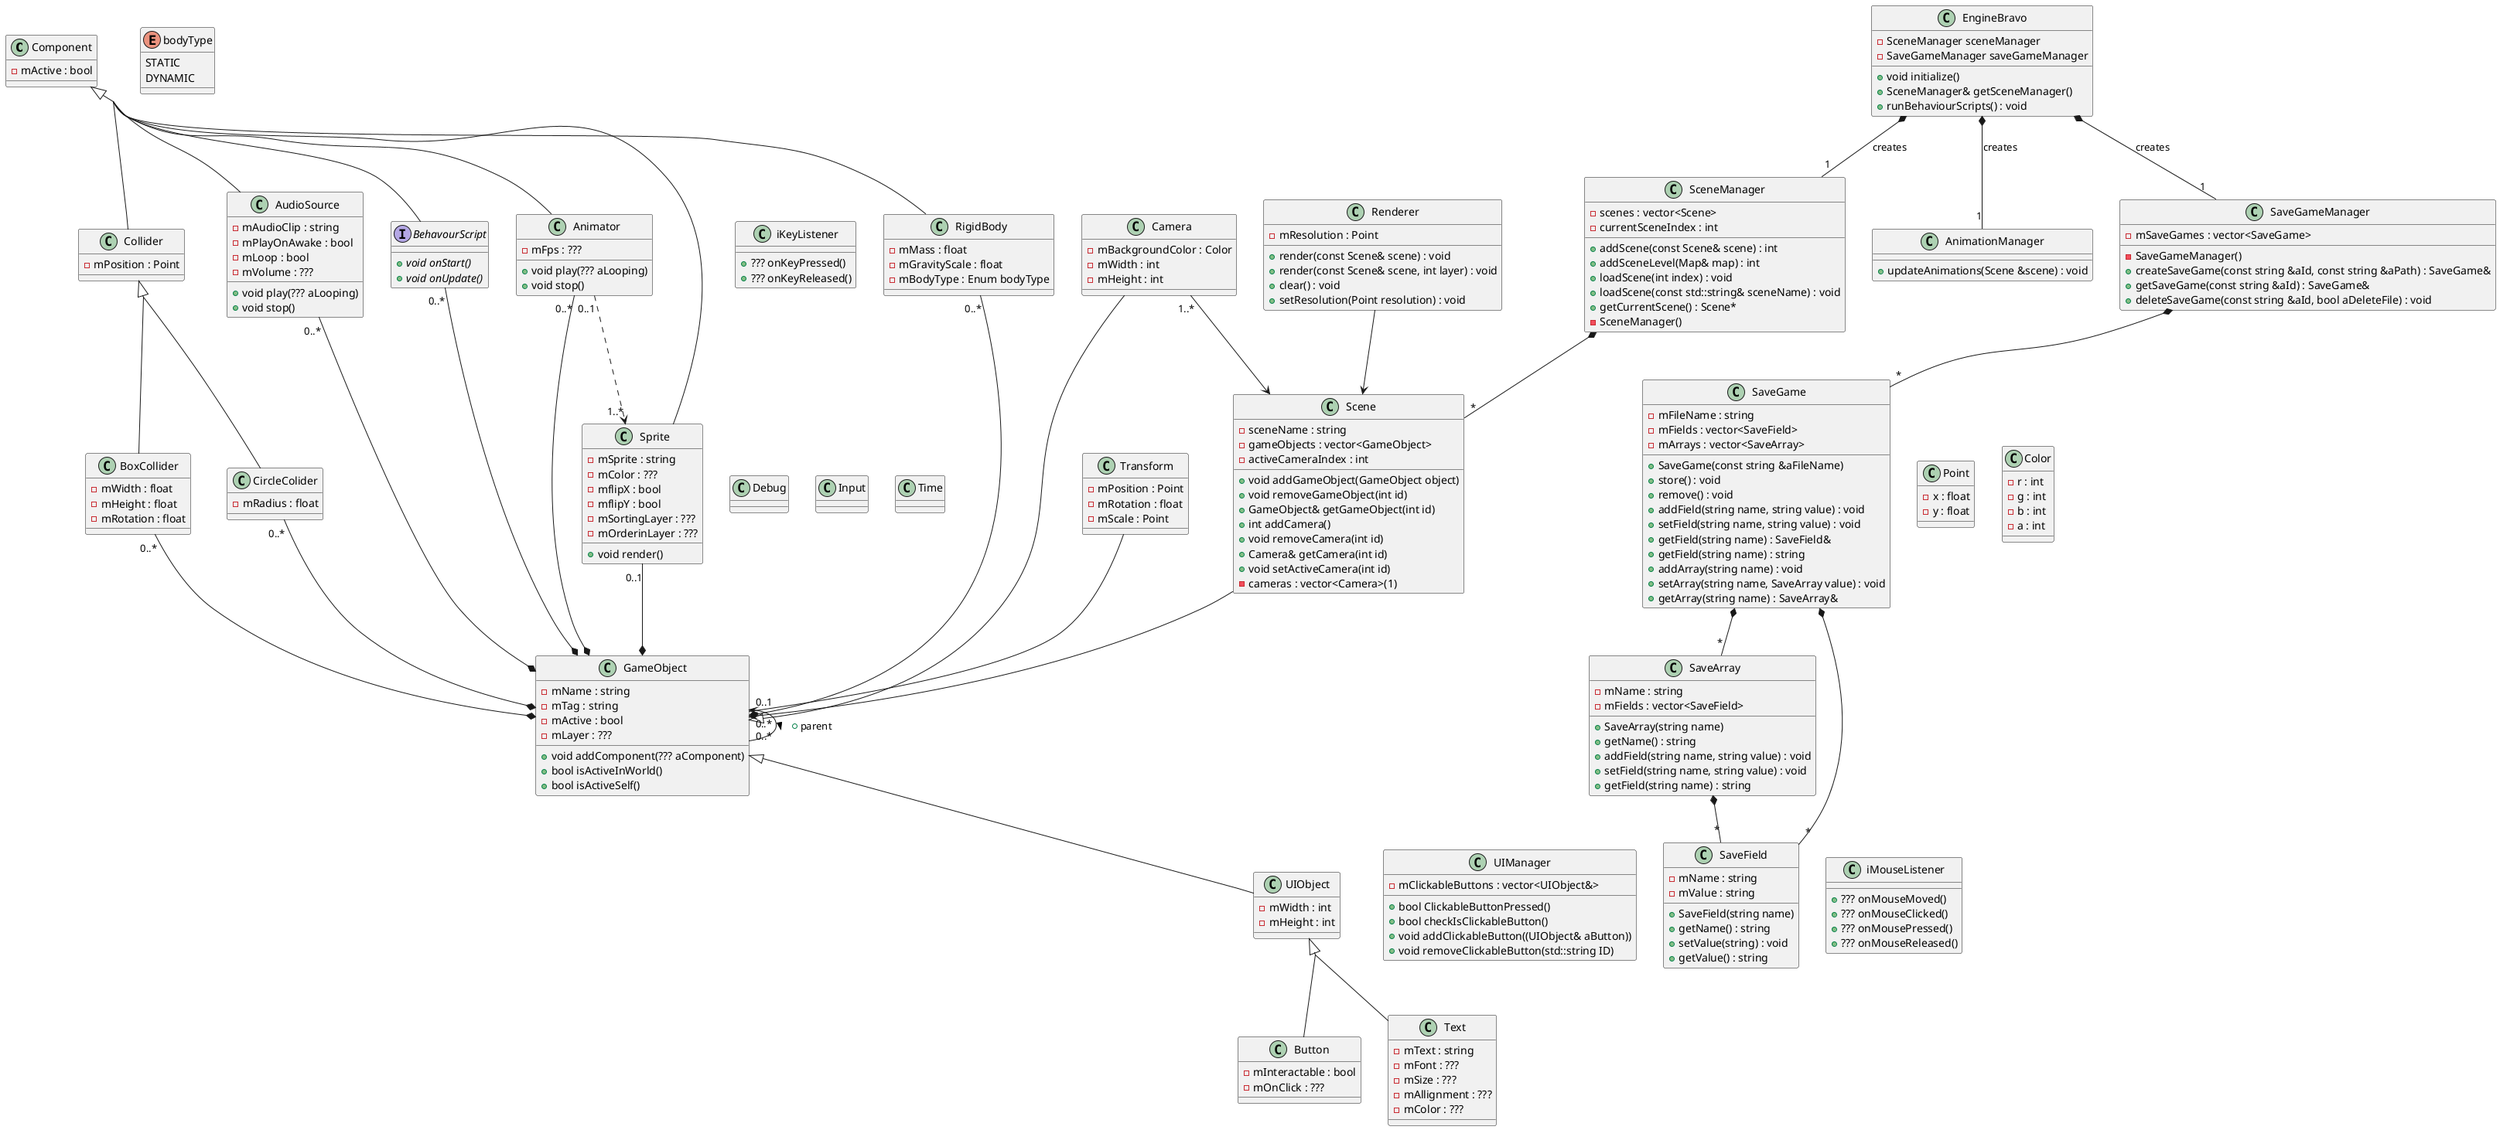 @startuml

' skinparam linetype ortho
skinparam groupInheritance 2

together{

class Component{
    - mActive : bool

}

class AudioSource{
    + void play(??? aLooping)
    + void stop()

    - mAudioClip : string
    - mPlayOnAwake : bool
    - mLoop : bool
    - mVolume : ???
}

class Collider{
    ' Relative to position of GameObject
    - mPosition : Point 
}

class CircleColider{
    ' Position is middle of circle
    - mRadius : float 
}

class BoxCollider{
    ' Position is middle of box
    - mWidth : float
    - mHeight : float
    - mRotation : float
}

enum bodyType{
    STATIC
    DYNAMIC
}
class RigidBody{
    - mMass : float
    - mGravityScale : float
    - mBodyType : Enum bodyType
}

interface BehavourScript{
    + {abstract} void onStart()
    + {abstract} void onUpdate()
}

class Sprite{
    + void render()

    - mSprite : string
    - mColor : ???
    - mflipX : bool
    - mflipY : bool
    - mSortingLayer : ???
    - mOrderinLayer : ???
}

class Animator{
    + void play(??? aLooping)
    + void stop()

    - mFps : ???
}
}
class GameObject{
    + void addComponent(??? aComponent)
    + bool isActiveInWorld()
    + bool isActiveSelf()

    - mName : string
    - mTag : string
    - mActive : bool
    - mLayer : ???
}

class SceneManager {
    + addScene(const Scene& scene) : int
    + addSceneLevel(Map& map) : int
    + loadScene(int index) : void
    + loadScene(const std::string& sceneName) : void
    + getCurrentScene() : Scene*
    - SceneManager()
    - scenes : vector<Scene>
    - currentSceneIndex : int
}

class SaveGameManager {
    - mSaveGames : vector<SaveGame> 
    - SaveGameManager()
    + createSaveGame(const string &aId, const string &aPath) : SaveGame&
    + getSaveGame(const string &aId) : SaveGame&
    + deleteSaveGame(const string &aId, bool aDeleteFile) : void
}

class AnimationManager {
    + updateAnimations(Scene &scene) : void
}

class SaveGame {
    - mFileName : string
    - mFields : vector<SaveField>
    - mArrays : vector<SaveArray>
    + SaveGame(const string &aFileName)
    + store() : void
    + remove() : void
    + addField(string name, string value) : void
    + setField(string name, string value) : void
    + getField(string name) : SaveField&
    + getField(string name) : string
    + addArray(string name) : void
    + setArray(string name, SaveArray value) : void
    + getArray(string name) : SaveArray&
}

class SaveField {
    - mName : string
    - mValue : string
    + SaveField(string name)
    + getName() : string
    + setValue(string) : void
    + getValue() : string
}

class SaveArray {
    - mName : string
    - mFields : vector<SaveField>
    + SaveArray(string name)
    + getName() : string
    + addField(string name, string value) : void
    + setField(string name, string value) : void
    + getField(string name) : string
}

class Scene {
    + void addGameObject(GameObject object)
    + void removeGameObject(int id)
    + GameObject& getGameObject(int id)
    + int addCamera()
    + void removeCamera(int id)
    + Camera& getCamera(int id)
    + void setActiveCamera(int id)
    - sceneName : string
    - gameObjects : vector<GameObject>
    - activeCameraIndex : int
    - cameras : vector<Camera>(1)
}

class EngineBravo {
    +void initialize()
    - SceneManager sceneManager
    + SceneManager& getSceneManager()
    - SaveGameManager saveGameManager
    + runBehaviourScripts() : void
}


class Camera{
    - mBackgroundColor : Color
    ' Width and Height are rendered area in Game Units
    - mWidth : int
    - mHeight : int

}

class Renderer {
    - mResolution : Point
    + render(const Scene& scene) : void
    + render(const Scene& scene, int layer) : void
    + clear() : void
    + setResolution(Point resolution) : void
}

together{
class UIObject{
    - mWidth : int
    - mHeight : int
}

class Button{
    - mInteractable : bool
    - mOnClick : ???
}

class Text{
    - mText : string
    - mFont : ???
    - mSize : ???
    - mAllignment : ???
    - mColor : ???
}

class UIManager {
    - mClickableButtons : vector<UIObject&>
    + bool ClickableButtonPressed()
    + bool checkIsClickableButton()
    + void addClickableButton((UIObject& aButton))
    + void removeClickableButton(std::string ID)
}
}

class iMouseListener{
    + ??? onMouseMoved()
    + ??? onMouseClicked()
    + ??? onMousePressed()
    + ??? onMouseReleased()
}

class iKeyListener{
    + ??? onKeyPressed()
    + ??? onKeyReleased()
}

class Transform{
    - mPosition : Point
    - mRotation : float
    - mScale : Point
}

together{
class Input{}

class Time{}

class Debug{}
}

class Point{
    - x : float
    - y : float
}

class Color{
    - r : int
    - g : int
    - b : int
    - a : int
}

Component <|-down- AudioSource
Component <|-down- Collider
Component <|-down- RigidBody
Component <|-down- BehavourScript
Component <|-down- Sprite
Component <|-down- Animator

Collider <|-- CircleColider
Collider <|-- BoxCollider

GameObject *-up- "0..*" AudioSource
GameObject *-up- "0..*" CircleColider
GameObject *-up- "0..*" BoxCollider
GameObject *-up- "0..*" RigidBody
GameObject *-up- "0..*" BehavourScript
GameObject *-up- "0..1" Sprite
GameObject *-up- "0..*" Animator
GameObject -up- Transform
GameObject "0..1"<-- "0..*" GameObject : +parent >

GameObject <|-- UIObject
UIObject <|-- Button
UIObject <|-- Text

Scene --> "0..*" GameObject
Camera --|> GameObject
Camera "1..*" -down->  Scene

Animator "0..1" ..> "1..*" Sprite

SaveGameManager *-- "*" SaveGame
SaveGame *-- "*" SaveField
SaveGame *-- "*" SaveArray
SaveArray *-- "*" SaveField
Renderer --> Scene
SceneManager *-- "*" Scene

EngineBravo *-- "1" SceneManager : creates
EngineBravo *-- "1" SaveGameManager : creates
EngineBravo *-- "1" AnimationManager : creates
@enduml
